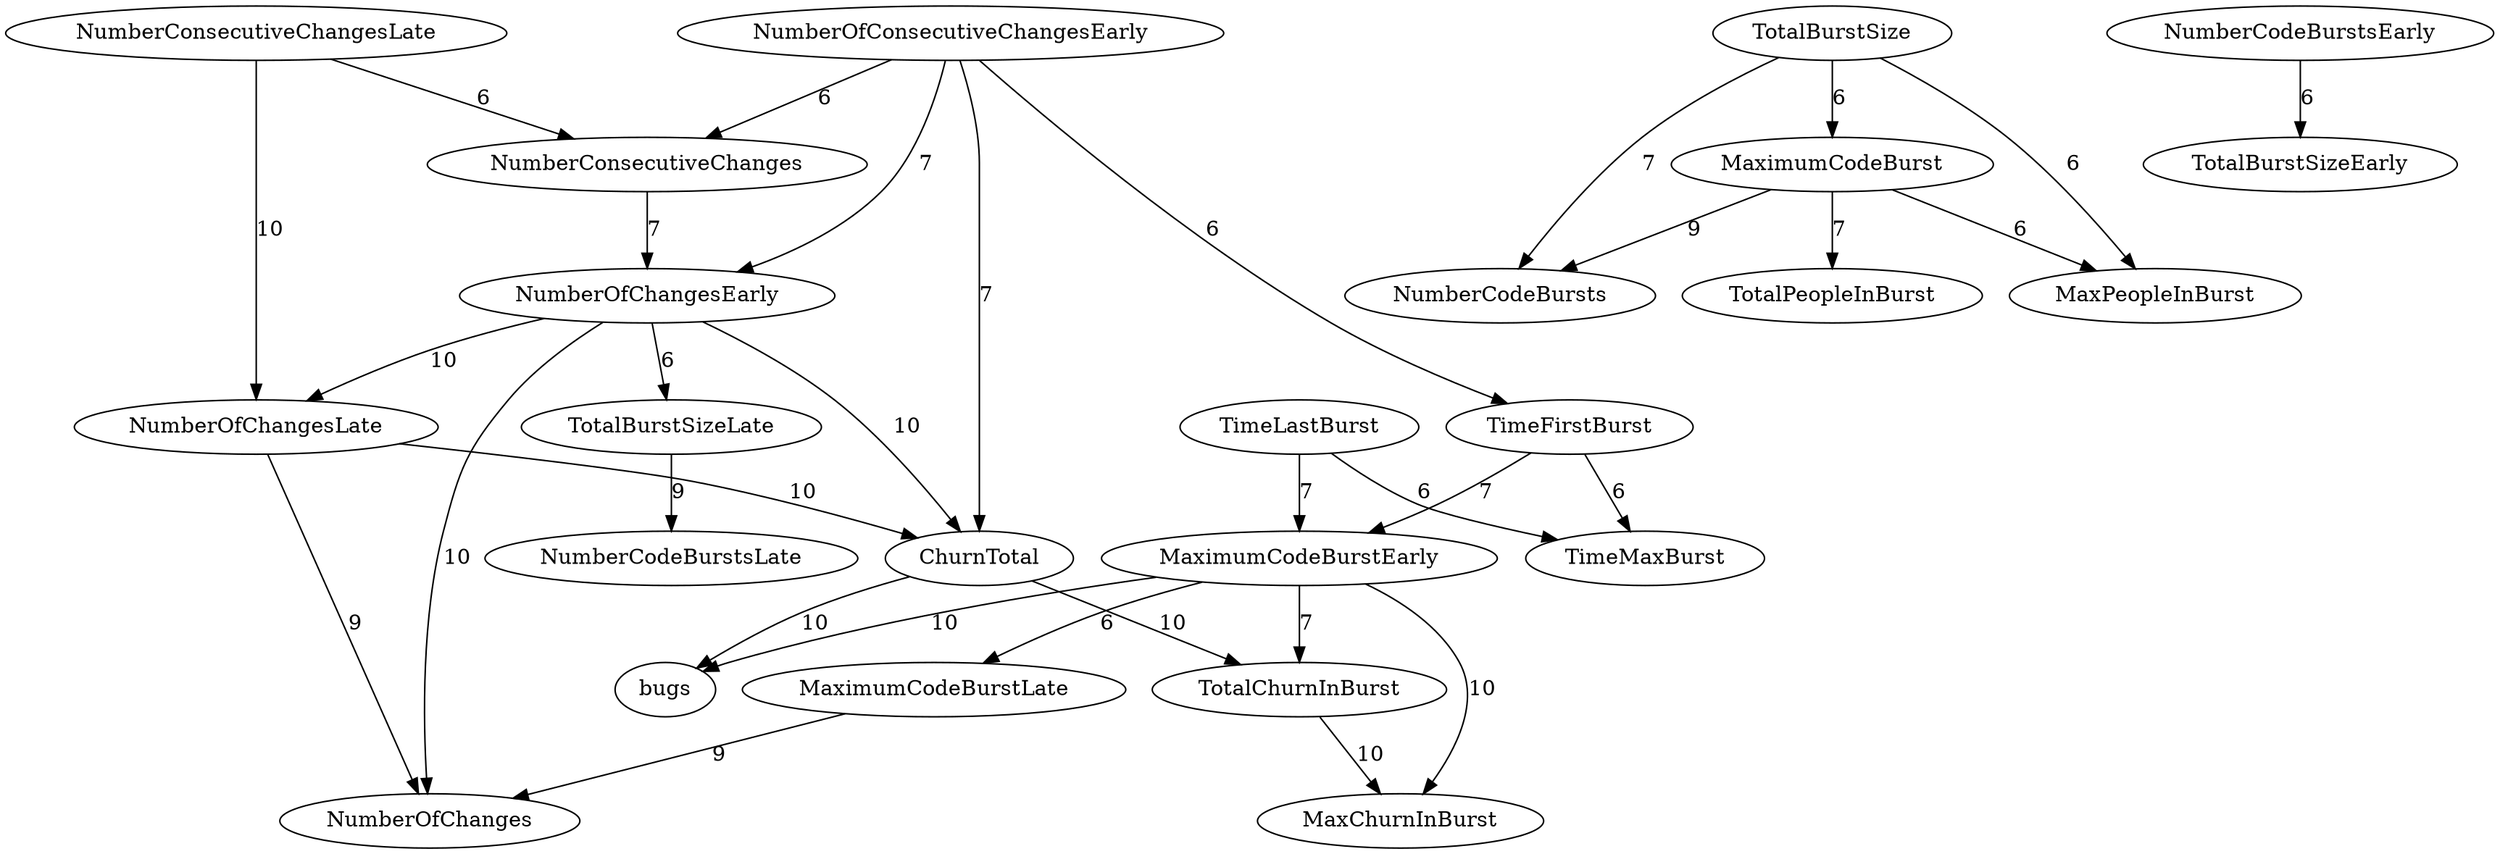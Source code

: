 digraph {
NumberOfChangesLate -> ChurnTotal[label="10",weight="10"];
NumberOfChangesEarly -> NumberOfChanges[label="10",weight="10"];
NumberOfChangesEarly -> NumberOfChangesLate[label="10",weight="10"];
NumberOfChangesEarly -> ChurnTotal[label="10",weight="10"];
MaximumCodeBurstEarly -> MaxChurnInBurst[label="10",weight="10"];
MaximumCodeBurstEarly -> bugs[label="10",weight="10"];
TotalChurnInBurst -> MaxChurnInBurst[label="10",weight="10"];
ChurnTotal -> TotalChurnInBurst[label="10",weight="10"];
ChurnTotal -> bugs[label="10",weight="10"];
NumberConsecutiveChangesLate -> NumberOfChangesLate[label="10",weight="10"];
MaximumCodeBurstLate -> NumberOfChanges[label="9",weight="9"];
TotalBurstSizeLate -> NumberCodeBurstsLate[label="9",weight="9"];
NumberOfChangesLate -> NumberOfChanges[label="9",weight="9"];
MaximumCodeBurst -> NumberCodeBursts[label="9",weight="9"];
MaximumCodeBurstEarly -> TotalChurnInBurst[label="7",weight="7"];
TimeFirstBurst -> MaximumCodeBurstEarly[label="7",weight="7"];
MaximumCodeBurst -> TotalPeopleInBurst[label="7",weight="7"];
NumberOfConsecutiveChangesEarly -> NumberOfChangesEarly[label="7",weight="7"];
NumberOfConsecutiveChangesEarly -> ChurnTotal[label="7",weight="7"];
NumberConsecutiveChanges -> NumberOfChangesEarly[label="7",weight="7"];
TimeLastBurst -> MaximumCodeBurstEarly[label="7",weight="7"];
TotalBurstSize -> NumberCodeBursts[label="7",weight="7"];
MaximumCodeBurstEarly -> MaximumCodeBurstLate[label="6",weight="6"];
NumberCodeBurstsEarly -> TotalBurstSizeEarly[label="6",weight="6"];
MaximumCodeBurst -> MaxPeopleInBurst[label="6",weight="6"];
TimeLastBurst -> TimeMaxBurst[label="6",weight="6"];
NumberOfConsecutiveChangesEarly -> NumberConsecutiveChanges[label="6",weight="6"];
NumberConsecutiveChangesLate -> NumberConsecutiveChanges[label="6",weight="6"];
TotalBurstSize -> MaxPeopleInBurst[label="6",weight="6"];
TotalBurstSize -> MaximumCodeBurst[label="6",weight="6"];
NumberOfChangesEarly -> TotalBurstSizeLate[label="6",weight="6"];
TimeFirstBurst -> TimeMaxBurst[label="6",weight="6"];
NumberOfConsecutiveChangesEarly -> TimeFirstBurst[label="6",weight="6"];
}